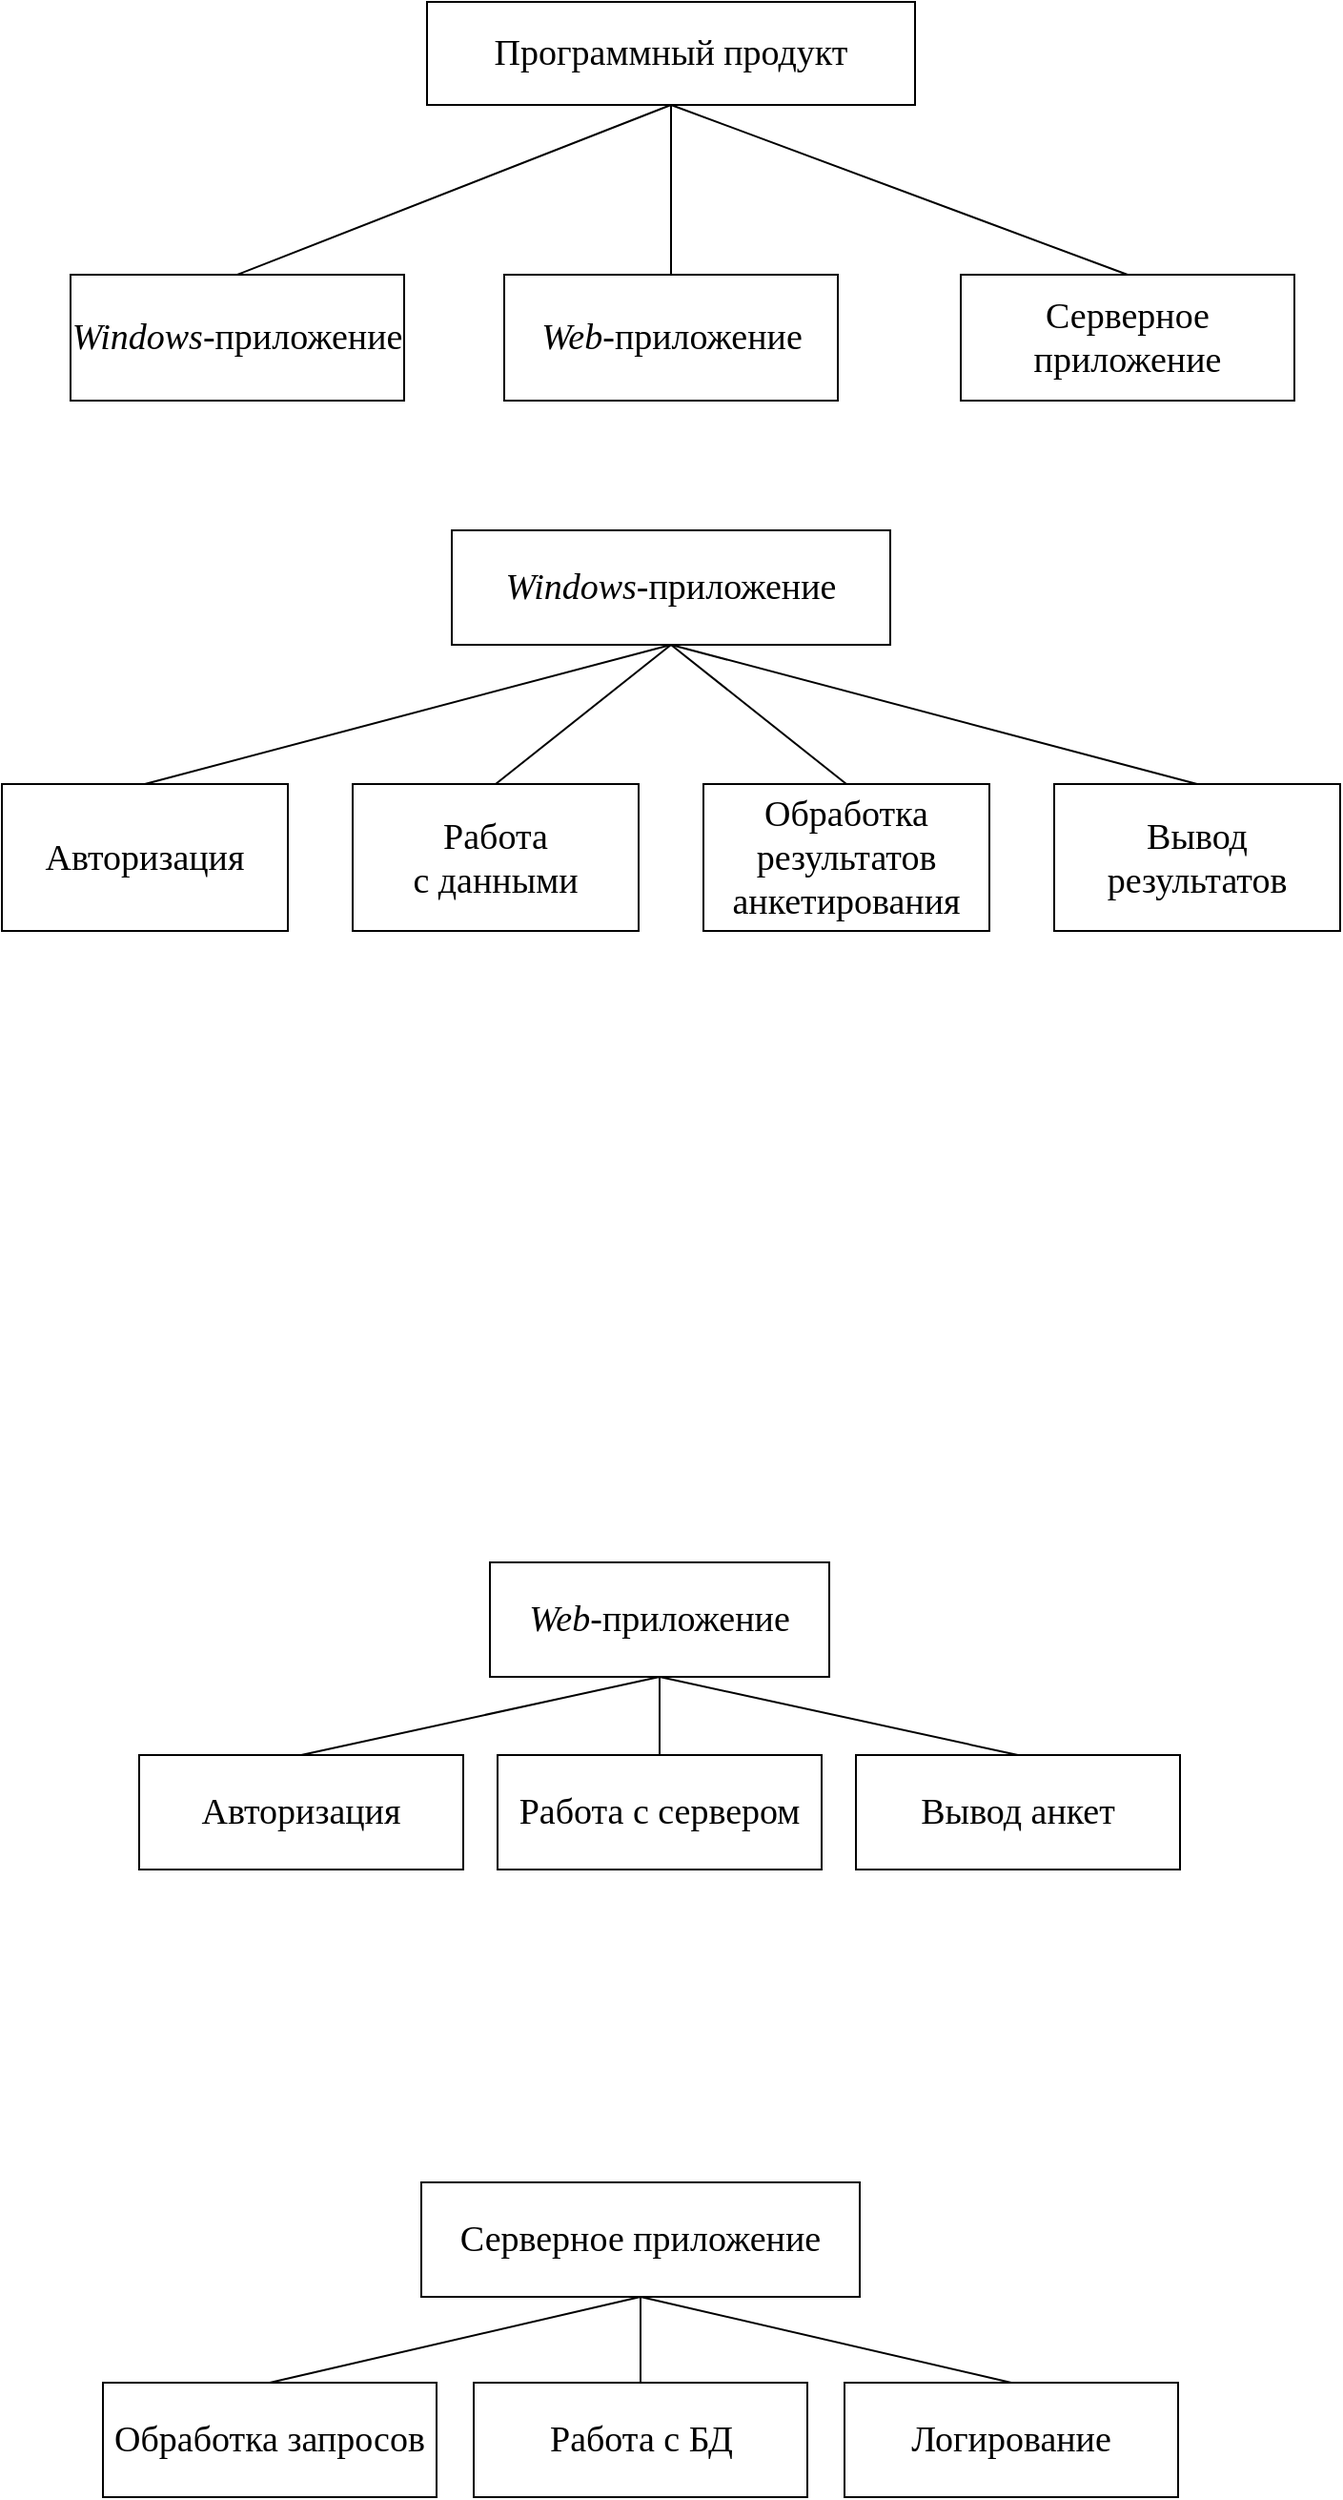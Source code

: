 <mxfile version="10.8.4" type="device"><diagram id="AkMlM_g_qeNJ5AexKc5A" name="Страница 1"><mxGraphModel dx="996" dy="595" grid="0" gridSize="10" guides="1" tooltips="1" connect="1" arrows="1" fold="1" page="1" pageScale="1" pageWidth="827" pageHeight="1169" math="0" shadow="0"><root><mxCell id="0"/><mxCell id="1" parent="0"/><mxCell id="rUfwH93_sNf_K8QQx3-v-6" style="rounded=0;orthogonalLoop=1;jettySize=auto;html=1;exitX=0.5;exitY=1;exitDx=0;exitDy=0;entryX=0.5;entryY=0;entryDx=0;entryDy=0;endArrow=none;endFill=0;" parent="1" source="rUfwH93_sNf_K8QQx3-v-1" target="rUfwH93_sNf_K8QQx3-v-2" edge="1"><mxGeometry relative="1" as="geometry"/></mxCell><mxCell id="rUfwH93_sNf_K8QQx3-v-7" style="edgeStyle=none;rounded=0;orthogonalLoop=1;jettySize=auto;html=1;exitX=0.5;exitY=1;exitDx=0;exitDy=0;entryX=0.5;entryY=0;entryDx=0;entryDy=0;endArrow=none;endFill=0;" parent="1" source="rUfwH93_sNf_K8QQx3-v-1" target="rUfwH93_sNf_K8QQx3-v-4" edge="1"><mxGeometry relative="1" as="geometry"/></mxCell><mxCell id="rUfwH93_sNf_K8QQx3-v-8" style="edgeStyle=none;rounded=0;orthogonalLoop=1;jettySize=auto;html=1;exitX=0.5;exitY=1;exitDx=0;exitDy=0;entryX=0.5;entryY=0;entryDx=0;entryDy=0;endArrow=none;endFill=0;" parent="1" source="rUfwH93_sNf_K8QQx3-v-1" target="rUfwH93_sNf_K8QQx3-v-5" edge="1"><mxGeometry relative="1" as="geometry"/></mxCell><mxCell id="rUfwH93_sNf_K8QQx3-v-1" value="&lt;font face=&quot;Times New Roman&quot; style=&quot;font-size: 19px&quot;&gt;Программный продукт&lt;/font&gt;" style="rounded=0;whiteSpace=wrap;html=1;" parent="1" vertex="1"><mxGeometry x="280" y="97" width="256" height="54" as="geometry"/></mxCell><mxCell id="rUfwH93_sNf_K8QQx3-v-2" value="&lt;font face=&quot;Times New Roman&quot;&gt;&lt;span style=&quot;font-size: 19px&quot;&gt;&lt;i&gt;Windows&lt;/i&gt;-приложение&lt;/span&gt;&lt;/font&gt;" style="rounded=0;whiteSpace=wrap;html=1;" parent="1" vertex="1"><mxGeometry x="93" y="240" width="175" height="66" as="geometry"/></mxCell><mxCell id="rUfwH93_sNf_K8QQx3-v-4" value="&lt;font face=&quot;Times New Roman&quot;&gt;&lt;span style=&quot;font-size: 19px&quot;&gt;&lt;i&gt;Web&lt;/i&gt;-приложение&lt;/span&gt;&lt;/font&gt;" style="rounded=0;whiteSpace=wrap;html=1;" parent="1" vertex="1"><mxGeometry x="320.5" y="240" width="175" height="66" as="geometry"/></mxCell><mxCell id="rUfwH93_sNf_K8QQx3-v-5" value="&lt;font face=&quot;Times New Roman&quot;&gt;&lt;span style=&quot;font-size: 19px&quot;&gt;Серверное приложение&lt;/span&gt;&lt;/font&gt;" style="rounded=0;whiteSpace=wrap;html=1;" parent="1" vertex="1"><mxGeometry x="560" y="240" width="175" height="66" as="geometry"/></mxCell><mxCell id="rUfwH93_sNf_K8QQx3-v-16" style="edgeStyle=none;rounded=0;orthogonalLoop=1;jettySize=auto;html=1;exitX=0.5;exitY=1;exitDx=0;exitDy=0;entryX=0.5;entryY=0;entryDx=0;entryDy=0;endArrow=none;endFill=0;" parent="1" source="rUfwH93_sNf_K8QQx3-v-9" target="rUfwH93_sNf_K8QQx3-v-10" edge="1"><mxGeometry relative="1" as="geometry"/></mxCell><mxCell id="rUfwH93_sNf_K8QQx3-v-17" style="edgeStyle=none;rounded=0;orthogonalLoop=1;jettySize=auto;html=1;exitX=0.5;exitY=1;exitDx=0;exitDy=0;entryX=0.5;entryY=0;entryDx=0;entryDy=0;endArrow=none;endFill=0;" parent="1" source="rUfwH93_sNf_K8QQx3-v-9" target="rUfwH93_sNf_K8QQx3-v-11" edge="1"><mxGeometry relative="1" as="geometry"/></mxCell><mxCell id="rUfwH93_sNf_K8QQx3-v-18" style="edgeStyle=none;rounded=0;orthogonalLoop=1;jettySize=auto;html=1;exitX=0.5;exitY=1;exitDx=0;exitDy=0;entryX=0.5;entryY=0;entryDx=0;entryDy=0;endArrow=none;endFill=0;" parent="1" source="rUfwH93_sNf_K8QQx3-v-9" target="rUfwH93_sNf_K8QQx3-v-14" edge="1"><mxGeometry relative="1" as="geometry"/></mxCell><mxCell id="rUfwH93_sNf_K8QQx3-v-19" style="edgeStyle=none;rounded=0;orthogonalLoop=1;jettySize=auto;html=1;exitX=0.5;exitY=1;exitDx=0;exitDy=0;entryX=0.5;entryY=0;entryDx=0;entryDy=0;endArrow=none;endFill=0;" parent="1" source="rUfwH93_sNf_K8QQx3-v-9" target="rUfwH93_sNf_K8QQx3-v-15" edge="1"><mxGeometry relative="1" as="geometry"/></mxCell><mxCell id="rUfwH93_sNf_K8QQx3-v-9" value="&lt;font face=&quot;Times New Roman&quot;&gt;&lt;span style=&quot;font-size: 19px&quot;&gt;&lt;i&gt;Windows&lt;/i&gt;-приложение&lt;/span&gt;&lt;/font&gt;" style="rounded=0;whiteSpace=wrap;html=1;" parent="1" vertex="1"><mxGeometry x="293" y="374" width="230" height="60" as="geometry"/></mxCell><mxCell id="rUfwH93_sNf_K8QQx3-v-10" value="&lt;font face=&quot;Times New Roman&quot;&gt;&lt;span style=&quot;font-size: 19px&quot;&gt;Авторизация&lt;/span&gt;&lt;/font&gt;" style="rounded=0;whiteSpace=wrap;html=1;" parent="1" vertex="1"><mxGeometry x="57" y="507" width="150" height="77" as="geometry"/></mxCell><mxCell id="rUfwH93_sNf_K8QQx3-v-11" value="&lt;font face=&quot;Times New Roman&quot;&gt;&lt;span style=&quot;font-size: 19px&quot;&gt;Работа &lt;br&gt;с данными&lt;/span&gt;&lt;/font&gt;" style="rounded=0;whiteSpace=wrap;html=1;" parent="1" vertex="1"><mxGeometry x="241" y="507" width="150" height="77" as="geometry"/></mxCell><mxCell id="rUfwH93_sNf_K8QQx3-v-14" value="&lt;font face=&quot;Times New Roman&quot;&gt;&lt;span style=&quot;font-size: 19px&quot;&gt;Обработка результатов анкетирования&lt;/span&gt;&lt;/font&gt;" style="rounded=0;whiteSpace=wrap;html=1;" parent="1" vertex="1"><mxGeometry x="425" y="507" width="150" height="77" as="geometry"/></mxCell><mxCell id="rUfwH93_sNf_K8QQx3-v-15" value="&lt;font face=&quot;Times New Roman&quot;&gt;&lt;span style=&quot;font-size: 19px&quot;&gt;Вывод результатов&lt;/span&gt;&lt;/font&gt;" style="rounded=0;whiteSpace=wrap;html=1;" parent="1" vertex="1"><mxGeometry x="609" y="507" width="150" height="77" as="geometry"/></mxCell><mxCell id="rUfwH93_sNf_K8QQx3-v-20" style="edgeStyle=none;rounded=0;orthogonalLoop=1;jettySize=auto;html=1;exitX=0.5;exitY=1;exitDx=0;exitDy=0;entryX=0.5;entryY=0;entryDx=0;entryDy=0;endArrow=none;endFill=0;" parent="1" source="rUfwH93_sNf_K8QQx3-v-24" target="rUfwH93_sNf_K8QQx3-v-25" edge="1"><mxGeometry relative="1" as="geometry"/></mxCell><mxCell id="rUfwH93_sNf_K8QQx3-v-21" style="edgeStyle=none;rounded=0;orthogonalLoop=1;jettySize=auto;html=1;exitX=0.5;exitY=1;exitDx=0;exitDy=0;entryX=0.5;entryY=0;entryDx=0;entryDy=0;endArrow=none;endFill=0;" parent="1" source="rUfwH93_sNf_K8QQx3-v-24" target="rUfwH93_sNf_K8QQx3-v-26" edge="1"><mxGeometry relative="1" as="geometry"/></mxCell><mxCell id="rUfwH93_sNf_K8QQx3-v-22" style="edgeStyle=none;rounded=0;orthogonalLoop=1;jettySize=auto;html=1;exitX=0.5;exitY=1;exitDx=0;exitDy=0;entryX=0.5;entryY=0;entryDx=0;entryDy=0;endArrow=none;endFill=0;" parent="1" source="rUfwH93_sNf_K8QQx3-v-24" target="rUfwH93_sNf_K8QQx3-v-27" edge="1"><mxGeometry relative="1" as="geometry"/></mxCell><mxCell id="rUfwH93_sNf_K8QQx3-v-24" value="&lt;font face=&quot;Times New Roman&quot;&gt;&lt;span style=&quot;font-size: 19px&quot;&gt;&lt;i&gt;Web&lt;/i&gt;-приложение&lt;/span&gt;&lt;/font&gt;" style="rounded=0;whiteSpace=wrap;html=1;" parent="1" vertex="1"><mxGeometry x="313" y="915" width="178" height="60" as="geometry"/></mxCell><mxCell id="rUfwH93_sNf_K8QQx3-v-25" value="&lt;font face=&quot;Times New Roman&quot;&gt;&lt;span style=&quot;font-size: 19px&quot;&gt;Авторизация&lt;/span&gt;&lt;/font&gt;" style="rounded=0;whiteSpace=wrap;html=1;" parent="1" vertex="1"><mxGeometry x="129" y="1016" width="170" height="60" as="geometry"/></mxCell><mxCell id="rUfwH93_sNf_K8QQx3-v-26" value="&lt;font face=&quot;Times New Roman&quot;&gt;&lt;span style=&quot;font-size: 19px&quot;&gt;Работа с сервером&lt;/span&gt;&lt;/font&gt;" style="rounded=0;whiteSpace=wrap;html=1;" parent="1" vertex="1"><mxGeometry x="317" y="1016" width="170" height="60" as="geometry"/></mxCell><mxCell id="rUfwH93_sNf_K8QQx3-v-27" value="&lt;font face=&quot;Times New Roman&quot;&gt;&lt;span style=&quot;font-size: 19px&quot;&gt;Вывод анкет&lt;/span&gt;&lt;/font&gt;" style="rounded=0;whiteSpace=wrap;html=1;" parent="1" vertex="1"><mxGeometry x="505" y="1016" width="170" height="60" as="geometry"/></mxCell><mxCell id="rUfwH93_sNf_K8QQx3-v-29" style="edgeStyle=none;rounded=0;orthogonalLoop=1;jettySize=auto;html=1;exitX=0.5;exitY=1;exitDx=0;exitDy=0;entryX=0.5;entryY=0;entryDx=0;entryDy=0;endArrow=none;endFill=0;" parent="1" source="rUfwH93_sNf_K8QQx3-v-32" target="rUfwH93_sNf_K8QQx3-v-33" edge="1"><mxGeometry relative="1" as="geometry"/></mxCell><mxCell id="rUfwH93_sNf_K8QQx3-v-30" style="edgeStyle=none;rounded=0;orthogonalLoop=1;jettySize=auto;html=1;exitX=0.5;exitY=1;exitDx=0;exitDy=0;entryX=0.5;entryY=0;entryDx=0;entryDy=0;endArrow=none;endFill=0;" parent="1" source="rUfwH93_sNf_K8QQx3-v-32" target="rUfwH93_sNf_K8QQx3-v-34" edge="1"><mxGeometry relative="1" as="geometry"/></mxCell><mxCell id="rUfwH93_sNf_K8QQx3-v-31" style="edgeStyle=none;rounded=0;orthogonalLoop=1;jettySize=auto;html=1;exitX=0.5;exitY=1;exitDx=0;exitDy=0;entryX=0.5;entryY=0;entryDx=0;entryDy=0;endArrow=none;endFill=0;" parent="1" source="rUfwH93_sNf_K8QQx3-v-32" target="rUfwH93_sNf_K8QQx3-v-35" edge="1"><mxGeometry relative="1" as="geometry"/></mxCell><mxCell id="rUfwH93_sNf_K8QQx3-v-32" value="&lt;font face=&quot;Times New Roman&quot;&gt;&lt;span style=&quot;font-size: 19px&quot;&gt;Серверное приложение&lt;/span&gt;&lt;/font&gt;" style="rounded=0;whiteSpace=wrap;html=1;" parent="1" vertex="1"><mxGeometry x="277" y="1240" width="230" height="60" as="geometry"/></mxCell><mxCell id="rUfwH93_sNf_K8QQx3-v-33" value="&lt;font face=&quot;Times New Roman&quot;&gt;&lt;span style=&quot;font-size: 19px&quot;&gt;Обработка запросов&lt;/span&gt;&lt;/font&gt;" style="rounded=0;whiteSpace=wrap;html=1;" parent="1" vertex="1"><mxGeometry x="110" y="1345" width="175" height="60" as="geometry"/></mxCell><mxCell id="rUfwH93_sNf_K8QQx3-v-34" value="&lt;font face=&quot;Times New Roman&quot;&gt;&lt;span style=&quot;font-size: 19px&quot;&gt;Работа с БД&lt;/span&gt;&lt;/font&gt;" style="rounded=0;whiteSpace=wrap;html=1;" parent="1" vertex="1"><mxGeometry x="304.5" y="1345" width="175" height="60" as="geometry"/></mxCell><mxCell id="rUfwH93_sNf_K8QQx3-v-35" value="&lt;font face=&quot;Times New Roman&quot;&gt;&lt;span style=&quot;font-size: 19px&quot;&gt;Логирование&lt;/span&gt;&lt;/font&gt;" style="rounded=0;whiteSpace=wrap;html=1;" parent="1" vertex="1"><mxGeometry x="499" y="1345" width="175" height="60" as="geometry"/></mxCell></root></mxGraphModel></diagram></mxfile>